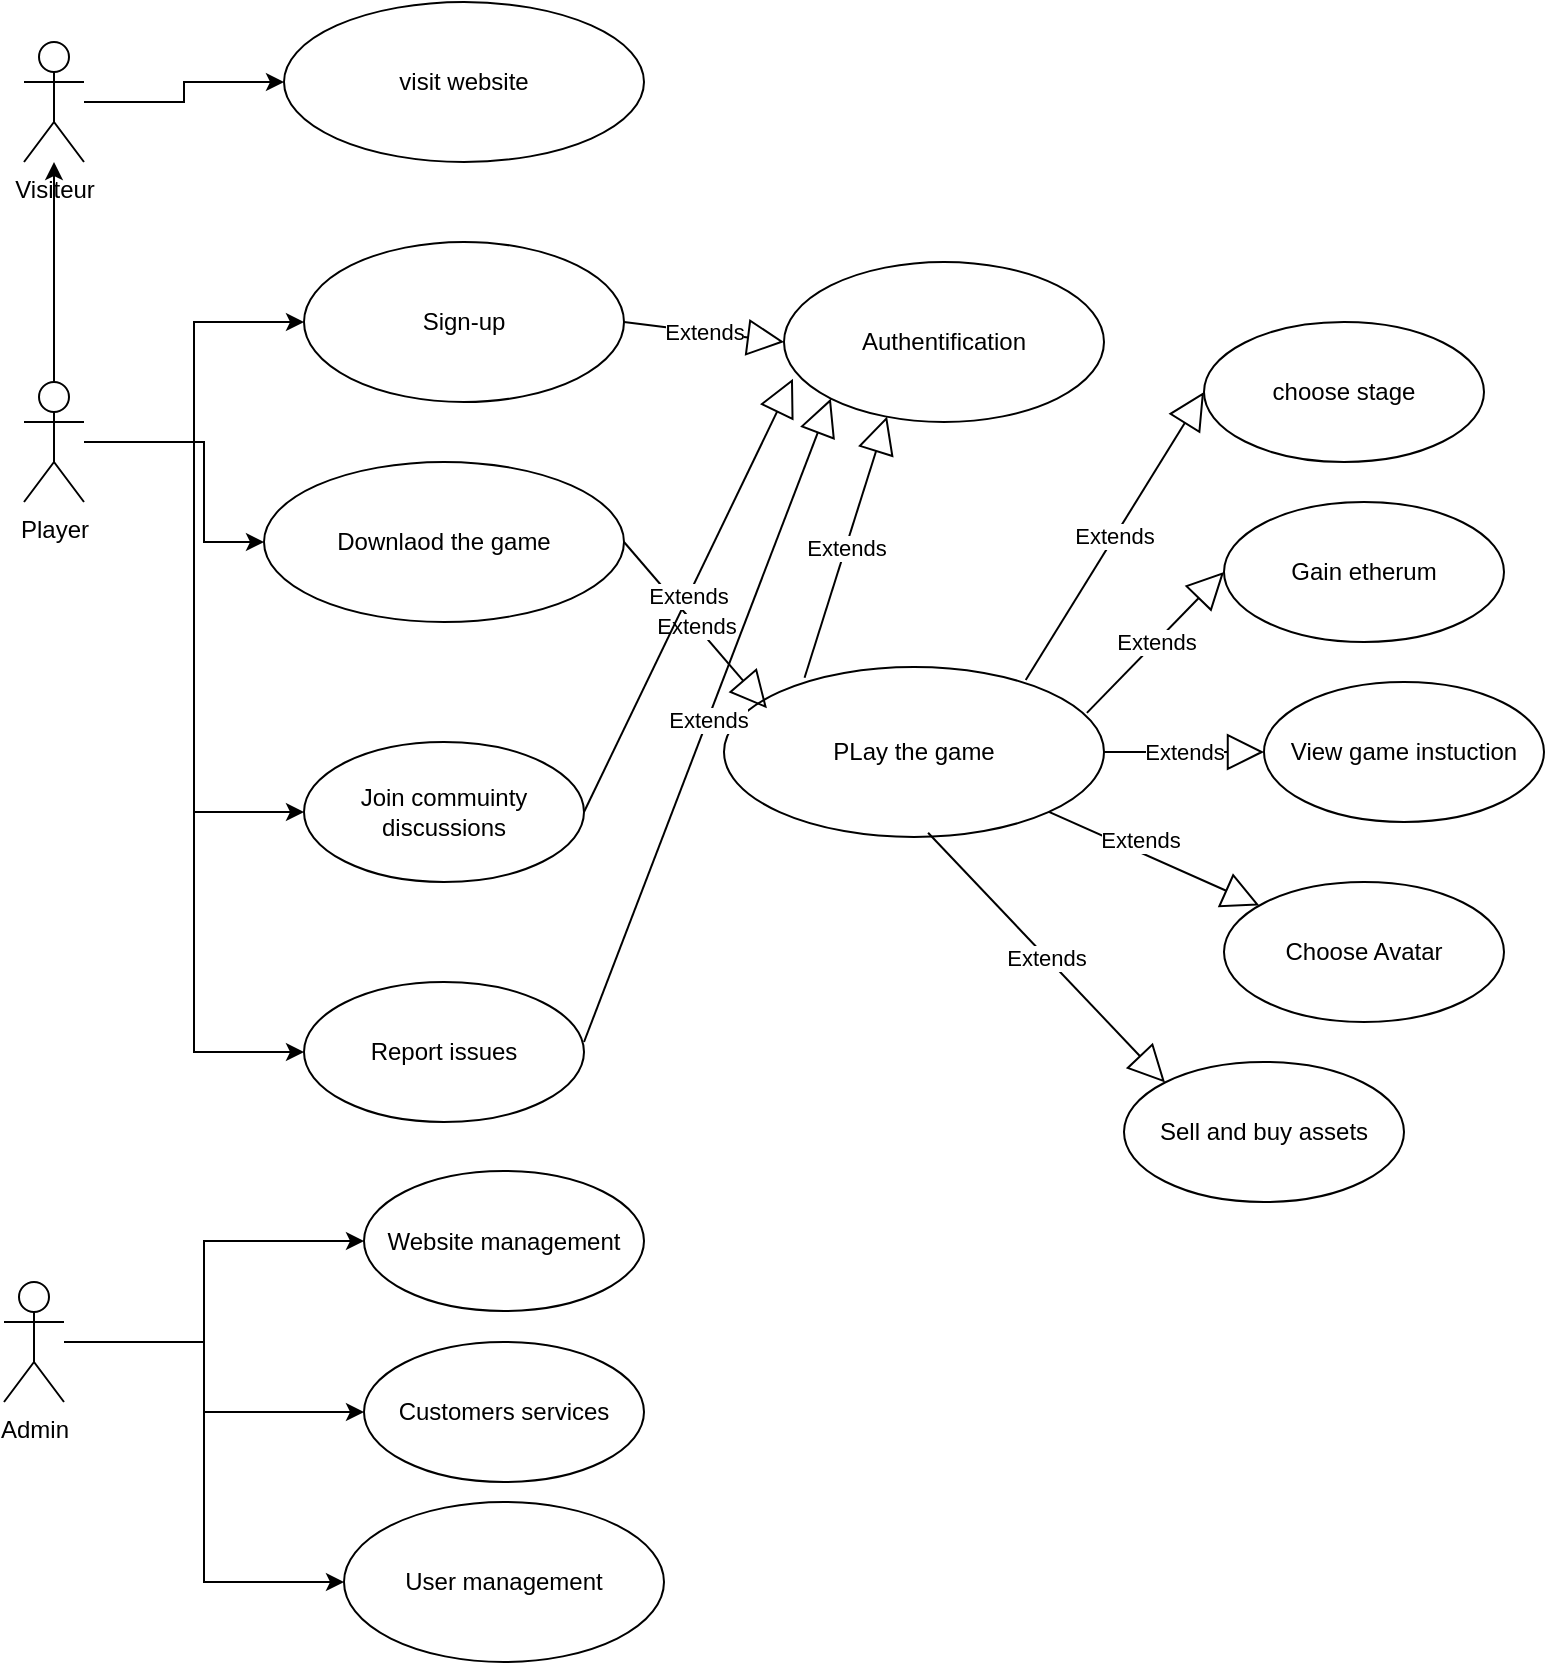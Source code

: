<mxfile version="24.7.16">
  <diagram id="C5RBs43oDa-KdzZeNtuy" name="Page-1">
    <mxGraphModel dx="1120" dy="483" grid="1" gridSize="10" guides="1" tooltips="1" connect="1" arrows="1" fold="1" page="1" pageScale="1" pageWidth="827" pageHeight="1169" math="0" shadow="0">
      <root>
        <mxCell id="WIyWlLk6GJQsqaUBKTNV-0" />
        <mxCell id="WIyWlLk6GJQsqaUBKTNV-1" parent="WIyWlLk6GJQsqaUBKTNV-0" />
        <mxCell id="iqeTOHDVoDksP4cln9Rx-6" style="edgeStyle=orthogonalEdgeStyle;rounded=0;orthogonalLoop=1;jettySize=auto;html=1;" parent="WIyWlLk6GJQsqaUBKTNV-1" source="iqeTOHDVoDksP4cln9Rx-0" target="iqeTOHDVoDksP4cln9Rx-4" edge="1">
          <mxGeometry relative="1" as="geometry" />
        </mxCell>
        <mxCell id="iqeTOHDVoDksP4cln9Rx-14" style="edgeStyle=orthogonalEdgeStyle;rounded=0;orthogonalLoop=1;jettySize=auto;html=1;" parent="WIyWlLk6GJQsqaUBKTNV-1" source="iqeTOHDVoDksP4cln9Rx-0" target="iqeTOHDVoDksP4cln9Rx-12" edge="1">
          <mxGeometry relative="1" as="geometry" />
        </mxCell>
        <mxCell id="iqeTOHDVoDksP4cln9Rx-16" style="edgeStyle=orthogonalEdgeStyle;rounded=0;orthogonalLoop=1;jettySize=auto;html=1;" parent="WIyWlLk6GJQsqaUBKTNV-1" source="iqeTOHDVoDksP4cln9Rx-0" target="iqeTOHDVoDksP4cln9Rx-15" edge="1">
          <mxGeometry relative="1" as="geometry">
            <Array as="points">
              <mxPoint x="120" y="220" />
            </Array>
          </mxGeometry>
        </mxCell>
        <mxCell id="iqeTOHDVoDksP4cln9Rx-32" style="edgeStyle=orthogonalEdgeStyle;rounded=0;orthogonalLoop=1;jettySize=auto;html=1;entryX=0;entryY=0.5;entryDx=0;entryDy=0;" parent="WIyWlLk6GJQsqaUBKTNV-1" source="iqeTOHDVoDksP4cln9Rx-0" target="iqeTOHDVoDksP4cln9Rx-31" edge="1">
          <mxGeometry relative="1" as="geometry" />
        </mxCell>
        <mxCell id="iqeTOHDVoDksP4cln9Rx-34" style="edgeStyle=orthogonalEdgeStyle;rounded=0;orthogonalLoop=1;jettySize=auto;html=1;entryX=0;entryY=0.5;entryDx=0;entryDy=0;" parent="WIyWlLk6GJQsqaUBKTNV-1" source="iqeTOHDVoDksP4cln9Rx-0" target="iqeTOHDVoDksP4cln9Rx-33" edge="1">
          <mxGeometry relative="1" as="geometry" />
        </mxCell>
        <mxCell id="iqeTOHDVoDksP4cln9Rx-0" value="&lt;div&gt;Player&lt;/div&gt;" style="shape=umlActor;verticalLabelPosition=bottom;verticalAlign=top;html=1;outlineConnect=0;" parent="WIyWlLk6GJQsqaUBKTNV-1" vertex="1">
          <mxGeometry x="30" y="190" width="30" height="60" as="geometry" />
        </mxCell>
        <mxCell id="iqeTOHDVoDksP4cln9Rx-2" value="visit website" style="ellipse;whiteSpace=wrap;html=1;" parent="WIyWlLk6GJQsqaUBKTNV-1" vertex="1">
          <mxGeometry x="160" width="180" height="80" as="geometry" />
        </mxCell>
        <mxCell id="iqeTOHDVoDksP4cln9Rx-7" style="edgeStyle=orthogonalEdgeStyle;rounded=0;orthogonalLoop=1;jettySize=auto;html=1;" parent="WIyWlLk6GJQsqaUBKTNV-1" source="iqeTOHDVoDksP4cln9Rx-4" target="iqeTOHDVoDksP4cln9Rx-2" edge="1">
          <mxGeometry relative="1" as="geometry" />
        </mxCell>
        <mxCell id="iqeTOHDVoDksP4cln9Rx-4" value="&lt;div&gt;Visiteur&lt;/div&gt;" style="shape=umlActor;verticalLabelPosition=bottom;verticalAlign=top;html=1;outlineConnect=0;" parent="WIyWlLk6GJQsqaUBKTNV-1" vertex="1">
          <mxGeometry x="30" y="20" width="30" height="60" as="geometry" />
        </mxCell>
        <mxCell id="iqeTOHDVoDksP4cln9Rx-10" value="Authentification" style="ellipse;whiteSpace=wrap;html=1;" parent="WIyWlLk6GJQsqaUBKTNV-1" vertex="1">
          <mxGeometry x="410" y="130" width="160" height="80" as="geometry" />
        </mxCell>
        <mxCell id="iqeTOHDVoDksP4cln9Rx-12" value="Sign-up" style="ellipse;whiteSpace=wrap;html=1;" parent="WIyWlLk6GJQsqaUBKTNV-1" vertex="1">
          <mxGeometry x="170" y="120" width="160" height="80" as="geometry" />
        </mxCell>
        <mxCell id="iqeTOHDVoDksP4cln9Rx-15" value="Downlaod the game" style="ellipse;whiteSpace=wrap;html=1;" parent="WIyWlLk6GJQsqaUBKTNV-1" vertex="1">
          <mxGeometry x="150" y="230" width="180" height="80" as="geometry" />
        </mxCell>
        <mxCell id="iqeTOHDVoDksP4cln9Rx-17" value="PLay the game" style="ellipse;whiteSpace=wrap;html=1;" parent="WIyWlLk6GJQsqaUBKTNV-1" vertex="1">
          <mxGeometry x="380" y="332.5" width="190" height="85" as="geometry" />
        </mxCell>
        <mxCell id="iqeTOHDVoDksP4cln9Rx-19" value="Extends" style="endArrow=block;endSize=16;endFill=0;html=1;rounded=0;exitX=1;exitY=0.5;exitDx=0;exitDy=0;entryX=0.113;entryY=0.243;entryDx=0;entryDy=0;entryPerimeter=0;" parent="WIyWlLk6GJQsqaUBKTNV-1" source="iqeTOHDVoDksP4cln9Rx-15" target="iqeTOHDVoDksP4cln9Rx-17" edge="1">
          <mxGeometry width="160" relative="1" as="geometry">
            <mxPoint x="490" y="210" as="sourcePoint" />
            <mxPoint x="350" y="210" as="targetPoint" />
          </mxGeometry>
        </mxCell>
        <mxCell id="iqeTOHDVoDksP4cln9Rx-20" value="Extends" style="endArrow=block;endSize=16;endFill=0;html=1;rounded=0;exitX=1;exitY=0.5;exitDx=0;exitDy=0;entryX=0;entryY=0.5;entryDx=0;entryDy=0;" parent="WIyWlLk6GJQsqaUBKTNV-1" source="iqeTOHDVoDksP4cln9Rx-12" target="iqeTOHDVoDksP4cln9Rx-10" edge="1">
          <mxGeometry width="160" relative="1" as="geometry">
            <mxPoint x="330" y="220" as="sourcePoint" />
            <mxPoint x="490" y="220" as="targetPoint" />
          </mxGeometry>
        </mxCell>
        <mxCell id="iqeTOHDVoDksP4cln9Rx-24" value="choose stage" style="ellipse;whiteSpace=wrap;html=1;" parent="WIyWlLk6GJQsqaUBKTNV-1" vertex="1">
          <mxGeometry x="620" y="160" width="140" height="70" as="geometry" />
        </mxCell>
        <mxCell id="iqeTOHDVoDksP4cln9Rx-25" value="Gain etherum" style="ellipse;whiteSpace=wrap;html=1;" parent="WIyWlLk6GJQsqaUBKTNV-1" vertex="1">
          <mxGeometry x="630" y="250" width="140" height="70" as="geometry" />
        </mxCell>
        <mxCell id="iqeTOHDVoDksP4cln9Rx-26" value="Extends" style="endArrow=block;endSize=16;endFill=0;html=1;rounded=0;exitX=0.794;exitY=0.076;exitDx=0;exitDy=0;exitPerimeter=0;entryX=0;entryY=0.5;entryDx=0;entryDy=0;" parent="WIyWlLk6GJQsqaUBKTNV-1" source="iqeTOHDVoDksP4cln9Rx-17" target="iqeTOHDVoDksP4cln9Rx-24" edge="1">
          <mxGeometry width="160" relative="1" as="geometry">
            <mxPoint x="330" y="510" as="sourcePoint" />
            <mxPoint x="490" y="510" as="targetPoint" />
          </mxGeometry>
        </mxCell>
        <mxCell id="iqeTOHDVoDksP4cln9Rx-27" value="Extends" style="endArrow=block;endSize=16;endFill=0;html=1;rounded=0;entryX=0;entryY=0.5;entryDx=0;entryDy=0;exitX=0.955;exitY=0.27;exitDx=0;exitDy=0;exitPerimeter=0;" parent="WIyWlLk6GJQsqaUBKTNV-1" source="iqeTOHDVoDksP4cln9Rx-17" target="iqeTOHDVoDksP4cln9Rx-25" edge="1">
          <mxGeometry width="160" relative="1" as="geometry">
            <mxPoint x="573" y="375" as="sourcePoint" />
            <mxPoint x="471" y="450" as="targetPoint" />
          </mxGeometry>
        </mxCell>
        <mxCell id="iqeTOHDVoDksP4cln9Rx-28" value="View game instuction" style="ellipse;whiteSpace=wrap;html=1;" parent="WIyWlLk6GJQsqaUBKTNV-1" vertex="1">
          <mxGeometry x="650" y="340" width="140" height="70" as="geometry" />
        </mxCell>
        <mxCell id="iqeTOHDVoDksP4cln9Rx-29" value="Extends" style="endArrow=block;endSize=16;endFill=0;html=1;rounded=0;exitX=1;exitY=0.5;exitDx=0;exitDy=0;" parent="WIyWlLk6GJQsqaUBKTNV-1" source="iqeTOHDVoDksP4cln9Rx-17" target="iqeTOHDVoDksP4cln9Rx-28" edge="1">
          <mxGeometry width="160" relative="1" as="geometry">
            <mxPoint x="550" y="410" as="sourcePoint" />
            <mxPoint x="490" y="510" as="targetPoint" />
          </mxGeometry>
        </mxCell>
        <mxCell id="iqeTOHDVoDksP4cln9Rx-31" value="Join commuinty discussions" style="ellipse;whiteSpace=wrap;html=1;" parent="WIyWlLk6GJQsqaUBKTNV-1" vertex="1">
          <mxGeometry x="170" y="370" width="140" height="70" as="geometry" />
        </mxCell>
        <mxCell id="iqeTOHDVoDksP4cln9Rx-33" value="Report issues" style="ellipse;whiteSpace=wrap;html=1;" parent="WIyWlLk6GJQsqaUBKTNV-1" vertex="1">
          <mxGeometry x="170" y="490" width="140" height="70" as="geometry" />
        </mxCell>
        <mxCell id="iqeTOHDVoDksP4cln9Rx-35" value="Choose Avatar" style="ellipse;whiteSpace=wrap;html=1;" parent="WIyWlLk6GJQsqaUBKTNV-1" vertex="1">
          <mxGeometry x="630" y="440" width="140" height="70" as="geometry" />
        </mxCell>
        <mxCell id="iqeTOHDVoDksP4cln9Rx-36" value="Sell and buy assets" style="ellipse;whiteSpace=wrap;html=1;" parent="WIyWlLk6GJQsqaUBKTNV-1" vertex="1">
          <mxGeometry x="580" y="530" width="140" height="70" as="geometry" />
        </mxCell>
        <mxCell id="iqeTOHDVoDksP4cln9Rx-37" value="Extends" style="endArrow=block;endSize=16;endFill=0;html=1;rounded=0;" parent="WIyWlLk6GJQsqaUBKTNV-1" source="iqeTOHDVoDksP4cln9Rx-17" target="iqeTOHDVoDksP4cln9Rx-35" edge="1">
          <mxGeometry x="-0.171" y="6" width="160" relative="1" as="geometry">
            <mxPoint x="471" y="390" as="sourcePoint" />
            <mxPoint x="630" y="476" as="targetPoint" />
            <mxPoint as="offset" />
          </mxGeometry>
        </mxCell>
        <mxCell id="iqeTOHDVoDksP4cln9Rx-38" value="Extends" style="endArrow=block;endSize=16;endFill=0;html=1;rounded=0;exitX=0.537;exitY=0.975;exitDx=0;exitDy=0;exitPerimeter=0;entryX=0;entryY=0;entryDx=0;entryDy=0;" parent="WIyWlLk6GJQsqaUBKTNV-1" source="iqeTOHDVoDksP4cln9Rx-17" target="iqeTOHDVoDksP4cln9Rx-36" edge="1">
          <mxGeometry width="160" relative="1" as="geometry">
            <mxPoint x="544" y="363" as="sourcePoint" />
            <mxPoint x="703" y="449" as="targetPoint" />
          </mxGeometry>
        </mxCell>
        <mxCell id="iqeTOHDVoDksP4cln9Rx-41" style="edgeStyle=orthogonalEdgeStyle;rounded=0;orthogonalLoop=1;jettySize=auto;html=1;entryX=0;entryY=0.5;entryDx=0;entryDy=0;" parent="WIyWlLk6GJQsqaUBKTNV-1" source="iqeTOHDVoDksP4cln9Rx-39" target="iqeTOHDVoDksP4cln9Rx-40" edge="1">
          <mxGeometry relative="1" as="geometry">
            <Array as="points">
              <mxPoint x="120" y="670" />
              <mxPoint x="120" y="620" />
            </Array>
          </mxGeometry>
        </mxCell>
        <mxCell id="iqeTOHDVoDksP4cln9Rx-43" style="edgeStyle=orthogonalEdgeStyle;rounded=0;orthogonalLoop=1;jettySize=auto;html=1;" parent="WIyWlLk6GJQsqaUBKTNV-1" source="iqeTOHDVoDksP4cln9Rx-39" target="iqeTOHDVoDksP4cln9Rx-42" edge="1">
          <mxGeometry relative="1" as="geometry">
            <Array as="points">
              <mxPoint x="120" y="670" />
              <mxPoint x="120" y="705" />
            </Array>
          </mxGeometry>
        </mxCell>
        <mxCell id="MokvSVFli5QLlqgjhNME-1" style="edgeStyle=orthogonalEdgeStyle;rounded=0;orthogonalLoop=1;jettySize=auto;html=1;entryX=0;entryY=0.5;entryDx=0;entryDy=0;" edge="1" parent="WIyWlLk6GJQsqaUBKTNV-1" source="iqeTOHDVoDksP4cln9Rx-39" target="MokvSVFli5QLlqgjhNME-0">
          <mxGeometry relative="1" as="geometry" />
        </mxCell>
        <mxCell id="iqeTOHDVoDksP4cln9Rx-39" value="Admin" style="shape=umlActor;verticalLabelPosition=bottom;verticalAlign=top;html=1;" parent="WIyWlLk6GJQsqaUBKTNV-1" vertex="1">
          <mxGeometry x="20" y="640" width="30" height="60" as="geometry" />
        </mxCell>
        <mxCell id="iqeTOHDVoDksP4cln9Rx-40" value="Website management" style="ellipse;whiteSpace=wrap;html=1;" parent="WIyWlLk6GJQsqaUBKTNV-1" vertex="1">
          <mxGeometry x="200" y="584.5" width="140" height="70" as="geometry" />
        </mxCell>
        <mxCell id="iqeTOHDVoDksP4cln9Rx-42" value="Customers services" style="ellipse;whiteSpace=wrap;html=1;" parent="WIyWlLk6GJQsqaUBKTNV-1" vertex="1">
          <mxGeometry x="200" y="670" width="140" height="70" as="geometry" />
        </mxCell>
        <mxCell id="DJKLHqECe_alOXCKCyyr-1" value="Extends" style="endArrow=block;endSize=16;endFill=0;html=1;rounded=0;entryX=0;entryY=1;entryDx=0;entryDy=0;" parent="WIyWlLk6GJQsqaUBKTNV-1" target="iqeTOHDVoDksP4cln9Rx-10" edge="1">
          <mxGeometry width="160" relative="1" as="geometry">
            <mxPoint x="310" y="520" as="sourcePoint" />
            <mxPoint x="490" y="120" as="targetPoint" />
          </mxGeometry>
        </mxCell>
        <mxCell id="DJKLHqECe_alOXCKCyyr-2" value="Extends" style="endArrow=block;endSize=16;endFill=0;html=1;rounded=0;exitX=0.212;exitY=0.063;exitDx=0;exitDy=0;entryX=0.322;entryY=0.965;entryDx=0;entryDy=0;entryPerimeter=0;exitPerimeter=0;" parent="WIyWlLk6GJQsqaUBKTNV-1" source="iqeTOHDVoDksP4cln9Rx-17" target="iqeTOHDVoDksP4cln9Rx-10" edge="1">
          <mxGeometry width="160" relative="1" as="geometry">
            <mxPoint x="370" y="290" as="sourcePoint" />
            <mxPoint x="530" y="290" as="targetPoint" />
          </mxGeometry>
        </mxCell>
        <mxCell id="DJKLHqECe_alOXCKCyyr-4" value="Extends" style="endArrow=block;endSize=16;endFill=0;html=1;rounded=0;exitX=1;exitY=0.5;exitDx=0;exitDy=0;entryX=0.028;entryY=0.73;entryDx=0;entryDy=0;entryPerimeter=0;" parent="WIyWlLk6GJQsqaUBKTNV-1" source="iqeTOHDVoDksP4cln9Rx-31" target="iqeTOHDVoDksP4cln9Rx-10" edge="1">
          <mxGeometry width="160" relative="1" as="geometry">
            <mxPoint x="350" y="460" as="sourcePoint" />
            <mxPoint x="510" y="460" as="targetPoint" />
          </mxGeometry>
        </mxCell>
        <mxCell id="MokvSVFli5QLlqgjhNME-0" value="User management" style="ellipse;whiteSpace=wrap;html=1;" vertex="1" parent="WIyWlLk6GJQsqaUBKTNV-1">
          <mxGeometry x="190" y="750" width="160" height="80" as="geometry" />
        </mxCell>
      </root>
    </mxGraphModel>
  </diagram>
</mxfile>
